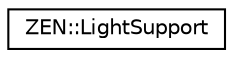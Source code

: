digraph "Graphical Class Hierarchy"
{
 // LATEX_PDF_SIZE
  edge [fontname="Helvetica",fontsize="10",labelfontname="Helvetica",labelfontsize="10"];
  node [fontname="Helvetica",fontsize="10",shape=record];
  rankdir="LR";
  Node0 [label="ZEN::LightSupport",height=0.2,width=0.4,color="black", fillcolor="white", style="filled",URL="$structZEN_1_1LightSupport.html",tooltip=" "];
}
